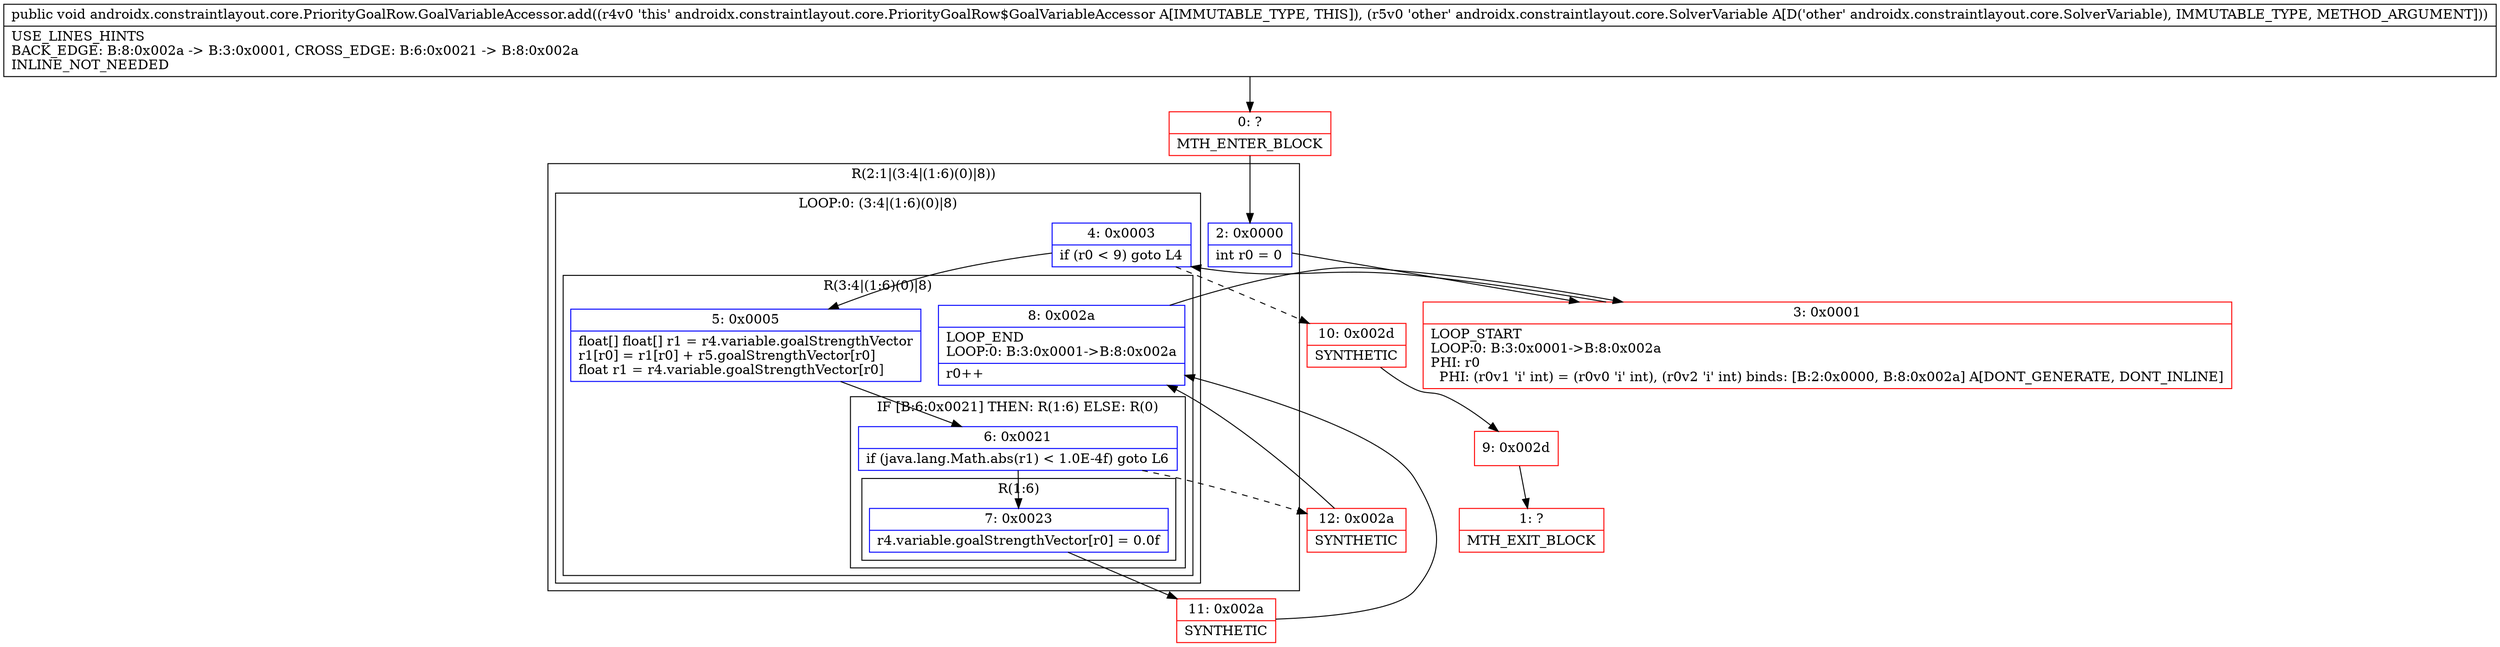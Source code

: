 digraph "CFG forandroidx.constraintlayout.core.PriorityGoalRow.GoalVariableAccessor.add(Landroidx\/constraintlayout\/core\/SolverVariable;)V" {
subgraph cluster_Region_348574652 {
label = "R(2:1|(3:4|(1:6)(0)|8))";
node [shape=record,color=blue];
Node_2 [shape=record,label="{2\:\ 0x0000|int r0 = 0\l}"];
subgraph cluster_LoopRegion_1491367192 {
label = "LOOP:0: (3:4|(1:6)(0)|8)";
node [shape=record,color=blue];
Node_4 [shape=record,label="{4\:\ 0x0003|if (r0 \< 9) goto L4\l}"];
subgraph cluster_Region_124258365 {
label = "R(3:4|(1:6)(0)|8)";
node [shape=record,color=blue];
Node_5 [shape=record,label="{5\:\ 0x0005|float[] float[] r1 = r4.variable.goalStrengthVector\lr1[r0] = r1[r0] + r5.goalStrengthVector[r0]\lfloat r1 = r4.variable.goalStrengthVector[r0]\l}"];
subgraph cluster_IfRegion_723153234 {
label = "IF [B:6:0x0021] THEN: R(1:6) ELSE: R(0)";
node [shape=record,color=blue];
Node_6 [shape=record,label="{6\:\ 0x0021|if (java.lang.Math.abs(r1) \< 1.0E\-4f) goto L6\l}"];
subgraph cluster_Region_157489393 {
label = "R(1:6)";
node [shape=record,color=blue];
Node_7 [shape=record,label="{7\:\ 0x0023|r4.variable.goalStrengthVector[r0] = 0.0f\l}"];
}
subgraph cluster_Region_1178440155 {
label = "R(0)";
node [shape=record,color=blue];
}
}
Node_8 [shape=record,label="{8\:\ 0x002a|LOOP_END\lLOOP:0: B:3:0x0001\-\>B:8:0x002a\l|r0++\l}"];
}
}
}
Node_0 [shape=record,color=red,label="{0\:\ ?|MTH_ENTER_BLOCK\l}"];
Node_3 [shape=record,color=red,label="{3\:\ 0x0001|LOOP_START\lLOOP:0: B:3:0x0001\-\>B:8:0x002a\lPHI: r0 \l  PHI: (r0v1 'i' int) = (r0v0 'i' int), (r0v2 'i' int) binds: [B:2:0x0000, B:8:0x002a] A[DONT_GENERATE, DONT_INLINE]\l}"];
Node_11 [shape=record,color=red,label="{11\:\ 0x002a|SYNTHETIC\l}"];
Node_12 [shape=record,color=red,label="{12\:\ 0x002a|SYNTHETIC\l}"];
Node_10 [shape=record,color=red,label="{10\:\ 0x002d|SYNTHETIC\l}"];
Node_9 [shape=record,color=red,label="{9\:\ 0x002d}"];
Node_1 [shape=record,color=red,label="{1\:\ ?|MTH_EXIT_BLOCK\l}"];
MethodNode[shape=record,label="{public void androidx.constraintlayout.core.PriorityGoalRow.GoalVariableAccessor.add((r4v0 'this' androidx.constraintlayout.core.PriorityGoalRow$GoalVariableAccessor A[IMMUTABLE_TYPE, THIS]), (r5v0 'other' androidx.constraintlayout.core.SolverVariable A[D('other' androidx.constraintlayout.core.SolverVariable), IMMUTABLE_TYPE, METHOD_ARGUMENT]))  | USE_LINES_HINTS\lBACK_EDGE: B:8:0x002a \-\> B:3:0x0001, CROSS_EDGE: B:6:0x0021 \-\> B:8:0x002a\lINLINE_NOT_NEEDED\l}"];
MethodNode -> Node_0;Node_2 -> Node_3;
Node_4 -> Node_5;
Node_4 -> Node_10[style=dashed];
Node_5 -> Node_6;
Node_6 -> Node_7;
Node_6 -> Node_12[style=dashed];
Node_7 -> Node_11;
Node_8 -> Node_3;
Node_0 -> Node_2;
Node_3 -> Node_4;
Node_11 -> Node_8;
Node_12 -> Node_8;
Node_10 -> Node_9;
Node_9 -> Node_1;
}

